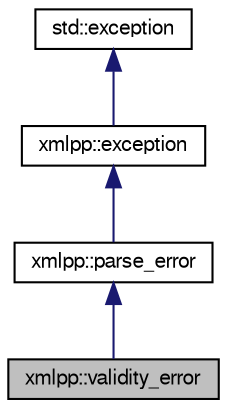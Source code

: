digraph G
{
  bgcolor="transparent";
  edge [fontname="FreeSans",fontsize=10,labelfontname="FreeSans",labelfontsize=10];
  node [fontname="FreeSans",fontsize=10,shape=record];
  Node1 [label="xmlpp::validity_error",height=0.2,width=0.4,color="black", fillcolor="grey75", style="filled" fontcolor="black"];
  Node2 -> Node1 [dir=back,color="midnightblue",fontsize=10,style="solid",fontname="FreeSans"];
  Node2 [label="xmlpp::parse_error",height=0.2,width=0.4,color="black",URL="$classxmlpp_1_1parse__error.html",tooltip="This exception will be thrown when the parser encounters an error in the XML document..."];
  Node3 -> Node2 [dir=back,color="midnightblue",fontsize=10,style="solid",fontname="FreeSans"];
  Node3 [label="xmlpp::exception",height=0.2,width=0.4,color="black",URL="$classxmlpp_1_1exception.html",tooltip="Base class for all xmlpp exceptions."];
  Node4 -> Node3 [dir=back,color="midnightblue",fontsize=10,style="solid",fontname="FreeSans"];
  Node4 [label="std::exception",height=0.2,width=0.4,color="black",URL="libstdc++.tag.xml$classstd_1_1exception.html"];
}
